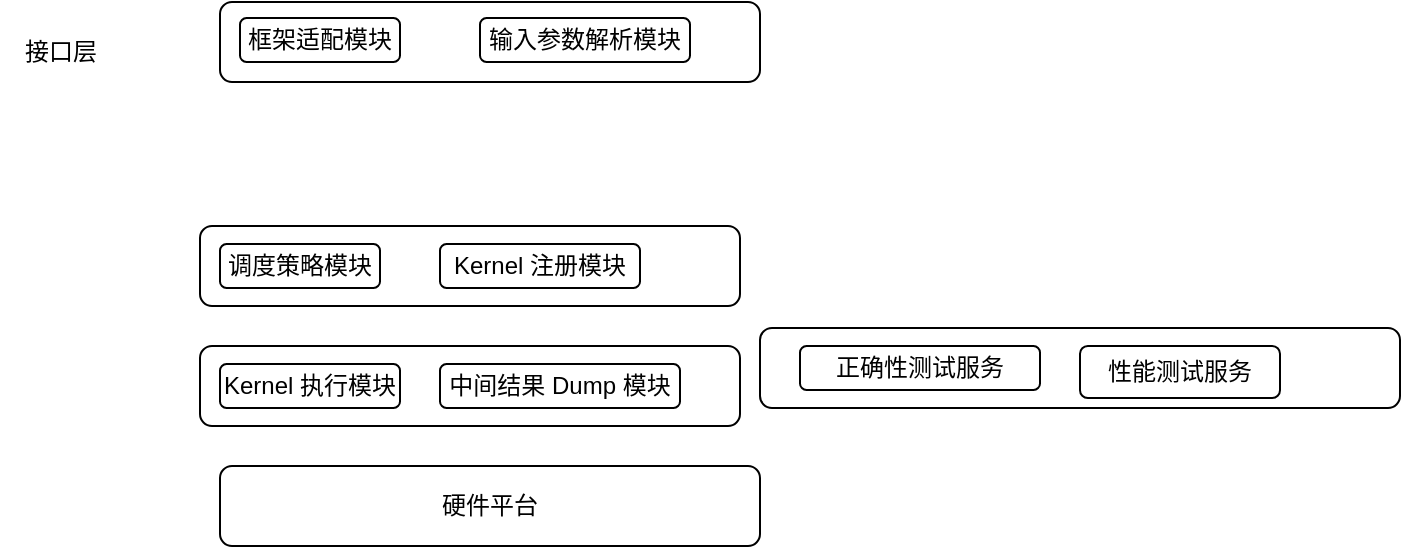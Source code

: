 <mxfile version="27.1.1">
  <diagram name="第 1 页" id="ngwYaE-qinQZjfTA4Ec-">
    <mxGraphModel dx="1938" dy="1033" grid="1" gridSize="10" guides="1" tooltips="1" connect="1" arrows="0" fold="1" page="1" pageScale="1" pageWidth="827" pageHeight="1169" math="0" shadow="0">
      <root>
        <mxCell id="0" />
        <mxCell id="1" parent="0" />
        <mxCell id="7oA-Yocy_9mN2iAs4XyU-1" value="" style="rounded=1;whiteSpace=wrap;html=1;" vertex="1" parent="1">
          <mxGeometry x="130" y="108" width="270" height="40" as="geometry" />
        </mxCell>
        <mxCell id="7oA-Yocy_9mN2iAs4XyU-2" value="接口层" style="text;html=1;align=center;verticalAlign=middle;resizable=0;points=[];autosize=1;strokeColor=none;fillColor=none;" vertex="1" parent="1">
          <mxGeometry x="20" y="118" width="60" height="30" as="geometry" />
        </mxCell>
        <mxCell id="7oA-Yocy_9mN2iAs4XyU-3" value="框架适配模块" style="rounded=1;whiteSpace=wrap;html=1;" vertex="1" parent="1">
          <mxGeometry x="140" y="116" width="80" height="22" as="geometry" />
        </mxCell>
        <mxCell id="7oA-Yocy_9mN2iAs4XyU-4" value="输入参数解析模块" style="rounded=1;whiteSpace=wrap;html=1;" vertex="1" parent="1">
          <mxGeometry x="260" y="116" width="105" height="22" as="geometry" />
        </mxCell>
        <mxCell id="7oA-Yocy_9mN2iAs4XyU-5" value="" style="rounded=1;whiteSpace=wrap;html=1;" vertex="1" parent="1">
          <mxGeometry x="120" y="220" width="270" height="40" as="geometry" />
        </mxCell>
        <mxCell id="7oA-Yocy_9mN2iAs4XyU-6" value="调度策略模块" style="rounded=1;whiteSpace=wrap;html=1;" vertex="1" parent="1">
          <mxGeometry x="130" y="229" width="80" height="22" as="geometry" />
        </mxCell>
        <mxCell id="7oA-Yocy_9mN2iAs4XyU-7" value="Kernel 注册模块" style="rounded=1;whiteSpace=wrap;html=1;" vertex="1" parent="1">
          <mxGeometry x="240" y="229" width="100" height="22" as="geometry" />
        </mxCell>
        <mxCell id="7oA-Yocy_9mN2iAs4XyU-8" value="" style="rounded=1;whiteSpace=wrap;html=1;" vertex="1" parent="1">
          <mxGeometry x="120" y="280" width="270" height="40" as="geometry" />
        </mxCell>
        <mxCell id="7oA-Yocy_9mN2iAs4XyU-9" value="Kernel 执行模块" style="rounded=1;whiteSpace=wrap;html=1;" vertex="1" parent="1">
          <mxGeometry x="130" y="289" width="90" height="22" as="geometry" />
        </mxCell>
        <mxCell id="7oA-Yocy_9mN2iAs4XyU-10" value="中间结果 Dump 模块" style="rounded=1;whiteSpace=wrap;html=1;" vertex="1" parent="1">
          <mxGeometry x="240" y="289" width="120" height="22" as="geometry" />
        </mxCell>
        <mxCell id="7oA-Yocy_9mN2iAs4XyU-11" value="硬件平台" style="rounded=1;whiteSpace=wrap;html=1;" vertex="1" parent="1">
          <mxGeometry x="130" y="340" width="270" height="40" as="geometry" />
        </mxCell>
        <mxCell id="7oA-Yocy_9mN2iAs4XyU-13" value="" style="rounded=1;whiteSpace=wrap;html=1;" vertex="1" parent="1">
          <mxGeometry x="400" y="271" width="320" height="40" as="geometry" />
        </mxCell>
        <mxCell id="7oA-Yocy_9mN2iAs4XyU-14" value="正确性测试服务" style="rounded=1;whiteSpace=wrap;html=1;" vertex="1" parent="1">
          <mxGeometry x="420" y="280" width="120" height="22" as="geometry" />
        </mxCell>
        <mxCell id="7oA-Yocy_9mN2iAs4XyU-15" value="性能测试服务" style="rounded=1;whiteSpace=wrap;html=1;" vertex="1" parent="1">
          <mxGeometry x="560" y="280" width="100" height="26" as="geometry" />
        </mxCell>
      </root>
    </mxGraphModel>
  </diagram>
</mxfile>
